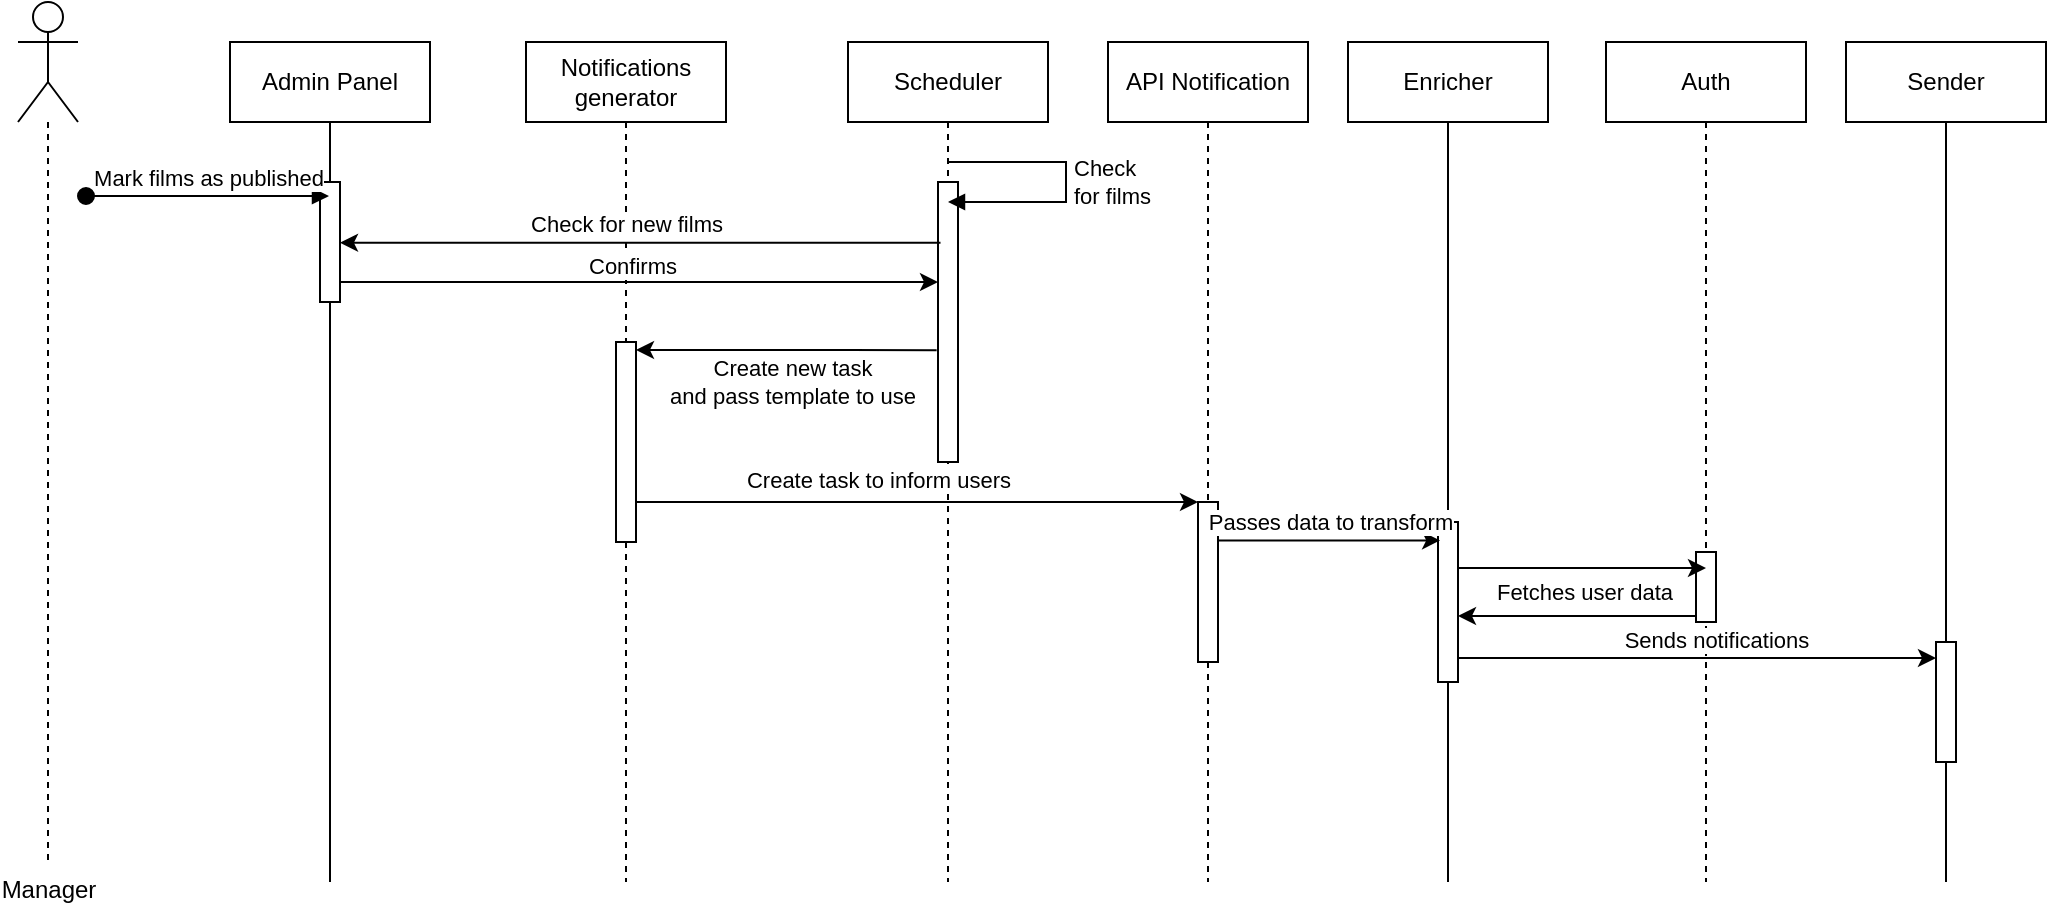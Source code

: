 <mxfile>
    <diagram id="3S-U1pOjOZ-6KoSvqvYC" name="Page-1">
        <mxGraphModel dx="1030" dy="556" grid="1" gridSize="10" guides="1" tooltips="1" connect="1" arrows="1" fold="1" page="1" pageScale="1" pageWidth="1169" pageHeight="1654" math="0" shadow="0">
            <root>
                <mxCell id="0"/>
                <mxCell id="1" parent="0"/>
                <mxCell id="5" value="Scheduler" style="shape=umlLifeline;perimeter=lifelinePerimeter;whiteSpace=wrap;html=1;container=1;collapsible=0;recursiveResize=0;outlineConnect=0;" parent="1" vertex="1">
                    <mxGeometry x="491" y="60" width="100" height="420" as="geometry"/>
                </mxCell>
                <mxCell id="20" value="" style="html=1;points=[];perimeter=orthogonalPerimeter;" parent="5" vertex="1">
                    <mxGeometry x="45" y="70" width="10" height="140" as="geometry"/>
                </mxCell>
                <mxCell id="6" value="Admin Panel" style="shape=umlLifeline;perimeter=lifelinePerimeter;whiteSpace=wrap;html=1;container=1;collapsible=0;recursiveResize=0;outlineConnect=0;lifelineDashed=0;" parent="1" vertex="1">
                    <mxGeometry x="182" y="60" width="100" height="420" as="geometry"/>
                </mxCell>
                <mxCell id="14" value="" style="html=1;points=[];perimeter=orthogonalPerimeter;" parent="6" vertex="1">
                    <mxGeometry x="45" y="70" width="10" height="60" as="geometry"/>
                </mxCell>
                <mxCell id="7" value="Notifications generator" style="shape=umlLifeline;perimeter=lifelinePerimeter;whiteSpace=wrap;html=1;container=1;collapsible=0;recursiveResize=0;outlineConnect=0;" parent="1" vertex="1">
                    <mxGeometry x="330" y="60" width="100" height="420" as="geometry"/>
                </mxCell>
                <mxCell id="17" value="" style="html=1;points=[];perimeter=orthogonalPerimeter;" parent="7" vertex="1">
                    <mxGeometry x="45" y="150" width="10" height="100" as="geometry"/>
                </mxCell>
                <mxCell id="8" value="Manager" style="shape=umlLifeline;verticalLabelPosition=bottom;verticalAlign=top;html=1;outlineConnect=0;participant=umlActor;fontFamily=Helvetica;fontSize=12;fontColor=default;align=center;strokeColor=default;fillColor=default;recursiveResize=0;container=1;collapsible=0;size=60;" parent="1" vertex="1">
                    <mxGeometry x="76" y="40" width="30" height="430" as="geometry"/>
                </mxCell>
                <mxCell id="15" value="Mark films as published" style="html=1;verticalAlign=bottom;startArrow=oval;endArrow=block;startSize=8;" parent="1" edge="1">
                    <mxGeometry relative="1" as="geometry">
                        <mxPoint x="110" y="137" as="sourcePoint"/>
                        <mxPoint x="231.5" y="137" as="targetPoint"/>
                    </mxGeometry>
                </mxCell>
                <mxCell id="22" style="edgeStyle=none;html=1;exitX=0.125;exitY=0.217;exitDx=0;exitDy=0;exitPerimeter=0;" parent="1" edge="1" target="14" source="20">
                    <mxGeometry relative="1" as="geometry">
                        <mxPoint x="536" y="195.5" as="sourcePoint"/>
                        <mxPoint x="385" y="195.5" as="targetPoint"/>
                    </mxGeometry>
                </mxCell>
                <mxCell id="23" value="Check for new films" style="edgeLabel;html=1;align=center;verticalAlign=middle;resizable=0;points=[];" parent="22" vertex="1" connectable="0">
                    <mxGeometry x="-0.398" relative="1" as="geometry">
                        <mxPoint x="-67" y="-10" as="offset"/>
                    </mxGeometry>
                </mxCell>
                <mxCell id="24" style="edgeStyle=none;html=1;" parent="1" source="14" target="20" edge="1">
                    <mxGeometry relative="1" as="geometry">
                        <mxPoint x="397" y="213" as="sourcePoint"/>
                        <mxPoint x="510" y="220" as="targetPoint"/>
                        <Array as="points">
                            <mxPoint x="500" y="180"/>
                        </Array>
                    </mxGeometry>
                </mxCell>
                <mxCell id="25" value="Confirms" style="edgeLabel;html=1;align=center;verticalAlign=middle;resizable=0;points=[];" parent="24" vertex="1" connectable="0">
                    <mxGeometry x="-0.031" y="-4" relative="1" as="geometry">
                        <mxPoint x="1" y="-12" as="offset"/>
                    </mxGeometry>
                </mxCell>
                <mxCell id="26" style="edgeStyle=none;html=1;exitX=-0.068;exitY=0.601;exitDx=0;exitDy=0;exitPerimeter=0;" parent="1" source="20" edge="1">
                    <mxGeometry relative="1" as="geometry">
                        <mxPoint x="385" y="214" as="targetPoint"/>
                        <Array as="points">
                            <mxPoint x="482" y="214"/>
                        </Array>
                        <mxPoint x="530" y="214" as="sourcePoint"/>
                    </mxGeometry>
                </mxCell>
                <mxCell id="27" value="Create new task&lt;br&gt;and pass template to use" style="edgeLabel;html=1;align=center;verticalAlign=middle;resizable=0;points=[];" parent="26" vertex="1" connectable="0">
                    <mxGeometry x="-0.069" y="-2" relative="1" as="geometry">
                        <mxPoint x="-3" y="18" as="offset"/>
                    </mxGeometry>
                </mxCell>
                <mxCell id="31" value="API Notification" style="shape=umlLifeline;perimeter=lifelinePerimeter;whiteSpace=wrap;html=1;container=1;collapsible=0;recursiveResize=0;outlineConnect=0;" parent="1" vertex="1">
                    <mxGeometry x="621" y="60" width="100" height="420" as="geometry"/>
                </mxCell>
                <mxCell id="33" value="" style="html=1;points=[];perimeter=orthogonalPerimeter;" parent="31" vertex="1">
                    <mxGeometry x="45" y="230" width="10" height="80" as="geometry"/>
                </mxCell>
                <mxCell id="32" value="Enricher" style="shape=umlLifeline;perimeter=lifelinePerimeter;whiteSpace=wrap;html=1;container=1;collapsible=0;recursiveResize=0;outlineConnect=0;lifelineDashed=0;" parent="1" vertex="1">
                    <mxGeometry x="741" y="60" width="100" height="420" as="geometry"/>
                </mxCell>
                <mxCell id="36" value="" style="html=1;points=[];perimeter=orthogonalPerimeter;" parent="32" vertex="1">
                    <mxGeometry x="45" y="240" width="10" height="80" as="geometry"/>
                </mxCell>
                <mxCell id="34" style="edgeStyle=none;html=1;" parent="1" target="33" edge="1">
                    <mxGeometry relative="1" as="geometry">
                        <mxPoint x="385" y="290" as="sourcePoint"/>
                        <mxPoint x="640" y="304" as="targetPoint"/>
                    </mxGeometry>
                </mxCell>
                <mxCell id="35" value="Create task to inform users" style="edgeLabel;html=1;align=center;verticalAlign=middle;resizable=0;points=[];" parent="34" vertex="1" connectable="0">
                    <mxGeometry x="0.295" y="2" relative="1" as="geometry">
                        <mxPoint x="-61" y="-9" as="offset"/>
                    </mxGeometry>
                </mxCell>
                <mxCell id="37" style="edgeStyle=none;html=1;entryX=0.105;entryY=0.115;entryDx=0;entryDy=0;entryPerimeter=0;" parent="1" source="33" target="36" edge="1">
                    <mxGeometry relative="1" as="geometry"/>
                </mxCell>
                <mxCell id="38" value="Passes data to transform" style="edgeLabel;html=1;align=center;verticalAlign=middle;resizable=0;points=[];" parent="37" vertex="1" connectable="0">
                    <mxGeometry x="0.483" y="-2" relative="1" as="geometry">
                        <mxPoint x="-27" y="-11" as="offset"/>
                    </mxGeometry>
                </mxCell>
                <mxCell id="39" value="Auth" style="shape=umlLifeline;perimeter=lifelinePerimeter;whiteSpace=wrap;html=1;container=1;collapsible=0;recursiveResize=0;outlineConnect=0;" parent="1" vertex="1">
                    <mxGeometry x="870" y="60" width="100" height="420" as="geometry"/>
                </mxCell>
                <mxCell id="41" value="" style="html=1;points=[];perimeter=orthogonalPerimeter;" parent="39" vertex="1">
                    <mxGeometry x="45" y="255" width="10" height="35" as="geometry"/>
                </mxCell>
                <mxCell id="40" value="Sender" style="shape=umlLifeline;perimeter=lifelinePerimeter;whiteSpace=wrap;html=1;container=1;collapsible=0;recursiveResize=0;outlineConnect=0;lifelineDashed=0;" parent="1" vertex="1">
                    <mxGeometry x="990" y="60" width="100" height="420" as="geometry"/>
                </mxCell>
                <mxCell id="50" value="" style="html=1;points=[];perimeter=orthogonalPerimeter;" parent="40" vertex="1">
                    <mxGeometry x="45" y="300" width="10" height="60" as="geometry"/>
                </mxCell>
                <mxCell id="42" style="edgeStyle=none;html=1;entryX=0.5;entryY=0.229;entryDx=0;entryDy=0;entryPerimeter=0;" parent="1" target="41" edge="1">
                    <mxGeometry relative="1" as="geometry">
                        <mxPoint x="796" y="323" as="sourcePoint"/>
                        <mxPoint x="910" y="323" as="targetPoint"/>
                    </mxGeometry>
                </mxCell>
                <mxCell id="44" value="" style="edgeStyle=none;html=1;" parent="1" source="41" edge="1">
                    <mxGeometry relative="1" as="geometry">
                        <mxPoint x="900" y="347" as="sourcePoint"/>
                        <mxPoint x="796" y="347" as="targetPoint"/>
                    </mxGeometry>
                </mxCell>
                <mxCell id="45" value="Fetches user data" style="edgeLabel;html=1;align=center;verticalAlign=middle;resizable=0;points=[];" parent="44" vertex="1" connectable="0">
                    <mxGeometry x="-0.287" y="1" relative="1" as="geometry">
                        <mxPoint x="-14" y="-13" as="offset"/>
                    </mxGeometry>
                </mxCell>
                <mxCell id="51" style="edgeStyle=none;html=1;" parent="1" target="50" edge="1">
                    <mxGeometry relative="1" as="geometry">
                        <mxPoint x="796" y="368" as="sourcePoint"/>
                        <mxPoint x="990" y="370" as="targetPoint"/>
                    </mxGeometry>
                </mxCell>
                <mxCell id="52" value="Sends notifications" style="edgeLabel;html=1;align=center;verticalAlign=middle;resizable=0;points=[];" parent="51" vertex="1" connectable="0">
                    <mxGeometry x="0.202" y="-1" relative="1" as="geometry">
                        <mxPoint x="-15" y="-10" as="offset"/>
                    </mxGeometry>
                </mxCell>
                <mxCell id="47" value="Check&lt;br&gt;for films" style="edgeStyle=orthogonalEdgeStyle;html=1;align=left;spacingLeft=2;endArrow=block;rounded=0;" parent="1" edge="1" target="5" source="5">
                    <mxGeometry relative="1" as="geometry">
                        <mxPoint x="538.5" y="150" as="sourcePoint"/>
                        <Array as="points">
                            <mxPoint x="600" y="120"/>
                            <mxPoint x="600" y="140"/>
                        </Array>
                        <mxPoint x="550" y="200" as="targetPoint"/>
                    </mxGeometry>
                </mxCell>
            </root>
        </mxGraphModel>
    </diagram>
</mxfile>